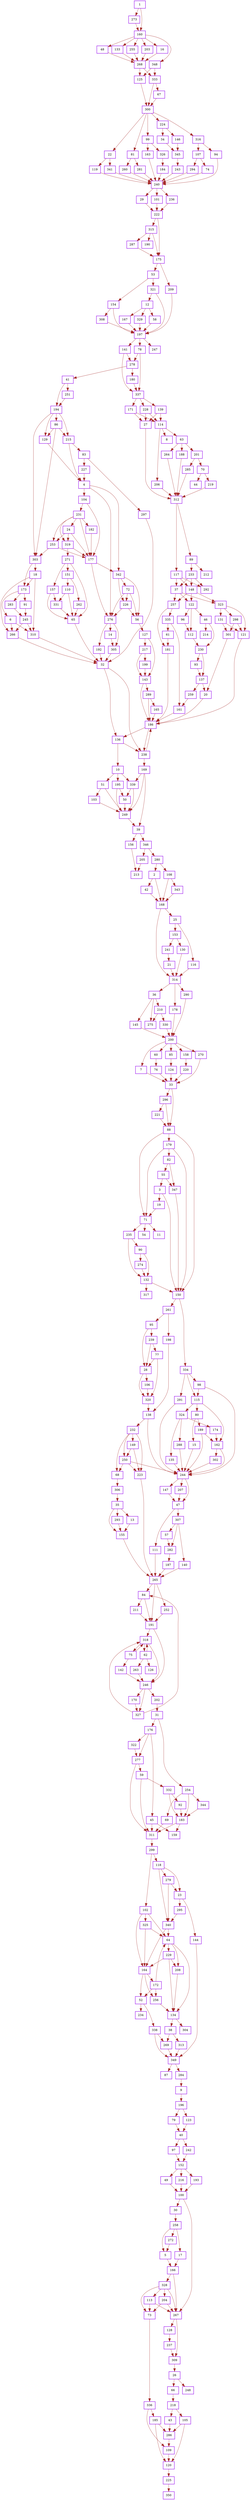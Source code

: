 digraph G { node[shape=squre, color=purple, style = bold]; edge[color=brown, arrowsize=1.5];1 -> {273 160 };
2 -> {42 168 };
3 -> {150 19 };
4 -> {104 342 276 };
5 -> {166 };
6 -> {266 310 };
7 -> {33 };
8 -> {};
9 -> {196 };
10 -> {51 195 339 };
11 -> {};
12 -> {58 167 329 };
13 -> {155 };
14 -> {305 };
15 -> {244 };
16 -> {268 };
17 -> {166 };
18 -> {173 266 310 };
19 -> {71 };
20 -> {186 };
21 -> {314 };
22 -> {119 341 };
23 -> {144 295 };
24 -> {177 253 319 };
25 -> {116 153 };
26 -> {248 66 };
27 -> {312 };
28 -> {106 320 };
29 -> {222 };
30 -> {258 };
31 -> {176 254 };
32 -> {136 238 };
33 -> {296 88 };
34 -> {345 };
35 -> {13 155 293 };
36 -> {145 210 275 };
37 -> {122 323 257 };
38 -> {269 313 };
39 -> {346 156 };
40 -> {97 242 };
41 -> {194 251 };
42 -> {168 };
43 -> {286 };
44 -> {};
45 -> {311 159 };
46 -> {214 230 };
47 -> {111 307 };
48 -> {268 };
49 -> {100 };
50 -> {249 };
51 -> {103 249 };
52 -> {338 234 };
53 -> {321 154 };
54 -> {};
55 -> {347 3 };
56 -> {127 };
57 -> {282 };
58 -> {197 };
59 -> {332 311 };
60 -> {76 };
61 -> {181 };
62 -> {263 126 318 };
63 -> {264 188 201 };
64 -> {229 134 208 };
65 -> {32 };
66 -> {218 };
67 -> {300 };
68 -> {306 };
69 -> {311 };
70 -> {219 44 };
71 -> {11 54 235 };
72 -> {226 56 276 };
73 -> {336 };
74 -> {240 };
75 -> {142 318 };
76 -> {33 };
77 -> {320 28 };
78 -> {278 337 };
79 -> {40 };
80 -> {15 189 };
81 -> {260 281 };
82 -> {55 347 };
83 -> {227 297 };
84 -> {211 191 };
85 -> {124 };
86 -> {215 303 129 };
87 -> {};
88 -> {179 150 71 };
89 -> {233 212 };
90 -> {132 274 };
91 -> {245 };
92 -> {183 };
93 -> {137 137 };
94 -> {240 };
95 -> {239 28 };
96 -> {112 };
97 -> {152 };
98 -> {244 115 };
99 -> {326 163 };
100 -> {30 267 };
101 -> {222 };
102 -> {325 64 164 };
103 -> {249 };
104 -> {231 177 };
105 -> {286 120 };
106 -> {320 };
107 -> {74 294 };
108 -> {343 168 };
109 -> {120 };
110 -> {65 331 };
111 -> {265 };
112 -> {230 };
113 -> {73 267 };
114 -> {206 63 8 };
115 -> {80 324 162 };
116 -> {314 };
117 -> {37 148 292 };
118 -> {279 23 340 };
119 -> {240 };
120 -> {225 };
121 -> {186 };
122 -> {96 46 112 };
123 -> {40 };
124 -> {33 };
125 -> {300 };
126 -> {};
127 -> {217 143 };
128 -> {237 };
129 -> {4 };
130 -> {314 };
131 -> {121 301 };
132 -> {317 150 };
133 -> {268 };
134 -> {38 304 };
135 -> {244 };
136 -> {10 238 };
137 -> {259 20 };
138 -> {232 244 };
139 -> {27 114 };
140 -> {265 };
141 -> {278 337 };
142 -> {246 };
143 -> {289 186 };
144 -> {349 };
145 -> {200 };
146 -> {345 };
147 -> {47 };
148 -> {122 323 257 };
149 -> {223 250 };
150 -> {261 334 };
151 -> {262 110 };
152 -> {216 49 193 };
153 -> {241 130 };
154 -> {308 197 };
155 -> {265 };
156 -> {213 };
157 -> {65 331 };
158 -> {220 };
159 -> {};
160 -> {16 133 255 203 48 348 };
161 -> {186 };
162 -> {244 302 };
163 -> {240 };
164 -> {172 52 256 };
165 -> {186 };
166 -> {328 267 };
167 -> {197 };
168 -> {314 25 };
169 -> {39 249 339 };
170 -> {327 };
171 -> {27 114 };
172 -> {52 256 64 };
173 -> {91 6 283 };
174 -> {162 };
175 -> {53 209 };
176 -> {322 45 277 };
177 -> {276 342 };
178 -> {200 };
179 -> {82 150 71 };
180 -> {337 };
181 -> {186 };
182 -> {177 };
183 -> {311 159 };
184 -> {240 };
185 -> {286 120 };
186 -> {136 238 };
187 -> {265 };
188 -> {312 };
189 -> {162 244 };
190 -> {};
191 -> {318 246 };
192 -> {32 };
193 -> {100 };
194 -> {215 303 129 86 };
195 -> {249 50 };
196 -> {79 123 };
197 -> {78 141 247 };
198 -> {138 };
199 -> {143 };
200 -> {7 60 85 158 270 };
201 -> {285 70 };
202 -> {31 };
203 -> {268 };
204 -> {73 267 };
205 -> {213 };
206 -> {312 };
207 -> {47 };
208 -> {134 };
209 -> {197 };
210 -> {275 330 };
211 -> {191 };
212 -> {};
213 -> {};
214 -> {};
215 -> {4 83 };
216 -> {100 };
217 -> {199 143 };
218 -> {43 105 };
219 -> {312 };
220 -> {33 };
221 -> {88 };
222 -> {175 315 };
223 -> {265 };
224 -> {146 34 };
225 -> {350 };
226 -> {56 276 };
227 -> {4 };
228 -> {27 114 };
229 -> {134 208 164 };
230 -> {93 137 };
231 -> {182 177 24 253 319 };
232 -> {149 250 68 223 };
233 -> {37 148 292 };
234 -> {};
235 -> {132 90 };
236 -> {222 };
237 -> {309 };
238 -> {169 186 };
239 -> {77 28 };
240 -> {29 236 101 };
241 -> {21 };
242 -> {152 };
243 -> {240 };
244 -> {147 47 207 };
245 -> {266 310 };
246 -> {170 202 327 };
247 -> {};
248 -> {};
249 -> {39 };
250 -> {244 68 223 };
251 -> {194 };
252 -> {191 };
253 -> {303 177 };
254 -> {344 69 183 };
255 -> {268 };
256 -> {134 };
257 -> {335 181 };
258 -> {272 17 5 };
259 -> {161 };
260 -> {240 };
261 -> {95 198 };
262 -> {65 };
263 -> {246 };
264 -> {312 };
265 -> {252 84 191 };
266 -> {32 };
267 -> {128 309 };
268 -> {125 333 };
269 -> {349 };
270 -> {33 };
271 -> {151 157 65 };
272 -> {5 };
273 -> {160 };
274 -> {132 };
275 -> {};
276 -> {14 192 305 };
277 -> {311 59 };
278 -> {41 180 };
279 -> {23 340 };
280 -> {2 108 };
281 -> {240 };
282 -> {187 };
283 -> {245 };
284 -> {9 };
285 -> {312 };
286 -> {109 };
287 -> {175 };
288 -> {244 };
289 -> {165 186 };
290 -> {200 };
291 -> {244 };
292 -> {};
293 -> {155 };
294 -> {240 };
295 -> {340 };
296 -> {88 221 };
297 -> {32 };
298 -> {121 301 };
299 -> {118 102 };
300 -> {224 316 81 22 99 };
301 -> {20 };
302 -> {244 };
303 -> {173 18 };
304 -> {};
305 -> {32 };
306 -> {35 };
307 -> {57 140 282 };
308 -> {197 };
309 -> {26 };
310 -> {32 };
311 -> {299 };
312 -> {117 89 };
313 -> {349 };
314 -> {290 36 178 };
315 -> {287 190 175 };
316 -> {107 94 };
317 -> {};
318 -> {75 62 246 };
319 -> {271 177 };
320 -> {138 };
321 -> {12 197 };
322 -> {277 };
323 -> {131 298 121 };
324 -> {135 174 288 };
325 -> {64 164 };
326 -> {184 };
327 -> {318 84 };
328 -> {113 204 73 267 };
329 -> {197 };
330 -> {200 };
331 -> {65 };
332 -> {92 183 };
333 -> {300 67 };
334 -> {98 115 291 };
335 -> {161 61 };
336 -> {109 185 };
337 -> {139 228 171 };
338 -> {269 349 };
339 -> {249 50 };
340 -> {64 164 };
341 -> {240 };
342 -> {72 56 226 };
343 -> {168 };
344 -> {183 };
345 -> {243 };
346 -> {280 205 };
347 -> {150 };
348 -> {125 333 };
349 -> {87 284 };
350 -> {};
}